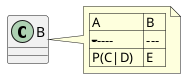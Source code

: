{
  "sha1": "diptmwmdxr8ev51snkm5oh9sopdk6l8",
  "insertion": {
    "when": "2024-06-01T09:03:03.035Z",
    "url": "https://github.com/plantuml/plantuml/issues/125",
    "user": "plantuml@gmail.com"
  }
}
@startuml
class B
note right of B
  | A         | B   |
  | --------- | --- |
  | P(C\|D)   | E   |
end note
@enduml
